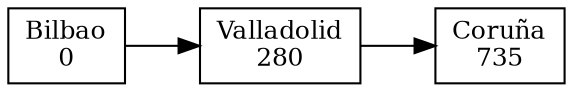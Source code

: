 digraph G {
 rankdir=LR 
 node[shape=box];
graph [ dpi = 300 ];
Bilbao[ label = "Bilbao
0", fontsize=12]; 
Valladolid[ label = "Valladolid
280", fontsize=12];
Coruña[ label = "Coruña
735", fontsize=12];
Bilbao->Valladolid;
Valladolid->Coruña;

}